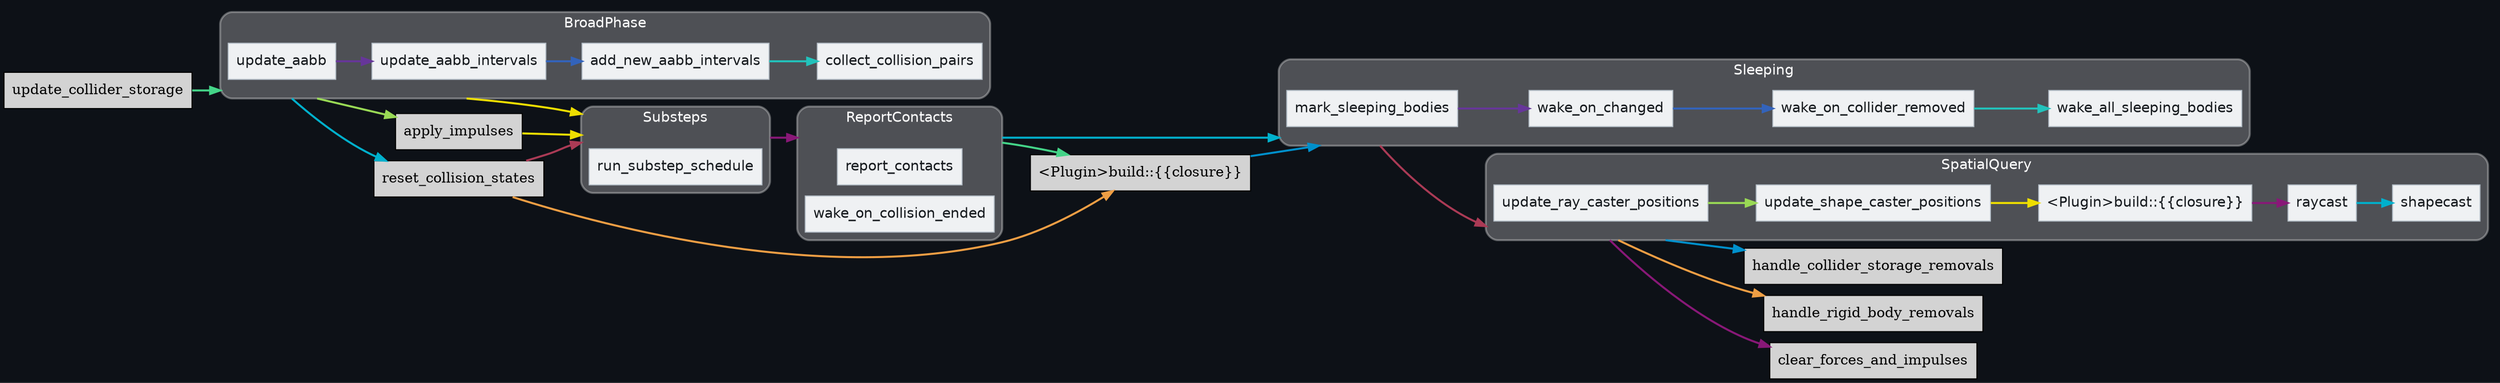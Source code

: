 digraph "" {
	"compound"="true";
	"splines"="spline";
	"rankdir"="LR";
	"bgcolor"="#0d1117";
	"fontname"="Helvetica";
	"nodesep"="0.15";
	edge ["penwidth"="2"];
	node ["shape"="box", "style"="filled"];
	subgraph "clusternode_Set(0)" {
		"style"="rounded,filled";
		"label"="BroadPhase";
		"tooltip"="BroadPhase";
		"fillcolor"="#ffffff44";
		"fontcolor"="#ffffff";
		"color"="#ffffff50";
		"penwidth"="2";
		"set_marker_node_Set(0)" ["style"="invis", "label"="", "height"="0", "shape"="point"]
		"node_System(4)" ["label"="update_aabb", "tooltip"="bevy_xpbd_3d::plugins::collision::broad_phase::update_aabb", "fillcolor"="#eff1f3", "fontname"="Helvetica", "fontcolor"="#15191d", "color"="#b4bec7", "penwidth"="1"]
		"node_System(5)" ["label"="update_aabb_intervals", "tooltip"="bevy_xpbd_3d::plugins::collision::broad_phase::update_aabb_intervals", "fillcolor"="#eff1f3", "fontname"="Helvetica", "fontcolor"="#15191d", "color"="#b4bec7", "penwidth"="1"]
		"node_System(6)" ["label"="add_new_aabb_intervals", "tooltip"="bevy_xpbd_3d::plugins::collision::broad_phase::add_new_aabb_intervals", "fillcolor"="#eff1f3", "fontname"="Helvetica", "fontcolor"="#15191d", "color"="#b4bec7", "penwidth"="1"]
		"node_System(7)" ["label"="collect_collision_pairs", "tooltip"="bevy_xpbd_3d::plugins::collision::broad_phase::collect_collision_pairs", "fillcolor"="#eff1f3", "fontname"="Helvetica", "fontcolor"="#15191d", "color"="#b4bec7", "penwidth"="1"]
	}
	
	subgraph "clusternode_Set(1)" {
		"style"="rounded,filled";
		"label"="Substeps";
		"tooltip"="Substeps";
		"fillcolor"="#ffffff44";
		"fontcolor"="#ffffff";
		"color"="#ffffff50";
		"penwidth"="2";
		"set_marker_node_Set(1)" ["style"="invis", "label"="", "height"="0", "shape"="point"]
		"node_System(0)" ["label"="run_substep_schedule", "tooltip"="bevy_xpbd_3d::plugins::setup::run_substep_schedule", "fillcolor"="#eff1f3", "fontname"="Helvetica", "fontcolor"="#15191d", "color"="#b4bec7", "penwidth"="1"]
	}
	
	subgraph "clusternode_Set(2)" {
		"style"="rounded,filled";
		"label"="ReportContacts";
		"tooltip"="ReportContacts";
		"fillcolor"="#ffffff44";
		"fontcolor"="#ffffff";
		"color"="#ffffff50";
		"penwidth"="2";
		"set_marker_node_Set(2)" ["style"="invis", "label"="", "height"="0", "shape"="point"]
		"node_System(12)" ["label"="report_contacts", "tooltip"="bevy_xpbd_3d::plugins::collision::contact_reporting::report_contacts", "fillcolor"="#eff1f3", "fontname"="Helvetica", "fontcolor"="#15191d", "color"="#b4bec7", "penwidth"="1"]
		"node_System(13)" ["label"="wake_on_collision_ended", "tooltip"="bevy_xpbd_3d::plugins::sleeping::wake_on_collision_ended", "fillcolor"="#eff1f3", "fontname"="Helvetica", "fontcolor"="#15191d", "color"="#b4bec7", "penwidth"="1"]
	}
	
	subgraph "clusternode_Set(3)" {
		"style"="rounded,filled";
		"label"="Sleeping";
		"tooltip"="Sleeping";
		"fillcolor"="#ffffff44";
		"fontcolor"="#ffffff";
		"color"="#ffffff50";
		"penwidth"="2";
		"set_marker_node_Set(3)" ["style"="invis", "label"="", "height"="0", "shape"="point"]
		"node_System(14)" ["label"="mark_sleeping_bodies", "tooltip"="bevy_xpbd_3d::plugins::sleeping::mark_sleeping_bodies", "fillcolor"="#eff1f3", "fontname"="Helvetica", "fontcolor"="#15191d", "color"="#b4bec7", "penwidth"="1"]
		"node_System(15)" ["label"="wake_on_changed", "tooltip"="bevy_xpbd_3d::plugins::sleeping::wake_on_changed", "fillcolor"="#eff1f3", "fontname"="Helvetica", "fontcolor"="#15191d", "color"="#b4bec7", "penwidth"="1"]
		"node_System(16)" ["label"="wake_on_collider_removed", "tooltip"="bevy_xpbd_3d::plugins::sleeping::wake_on_collider_removed", "fillcolor"="#eff1f3", "fontname"="Helvetica", "fontcolor"="#15191d", "color"="#b4bec7", "penwidth"="1"]
		"node_System(17)" ["label"="wake_all_sleeping_bodies", "tooltip"="bevy_xpbd_3d::plugins::sleeping::wake_all_sleeping_bodies", "fillcolor"="#eff1f3", "fontname"="Helvetica", "fontcolor"="#15191d", "color"="#b4bec7", "penwidth"="1"]
	}
	
	subgraph "clusternode_Set(4)" {
		"style"="rounded,filled";
		"label"="SpatialQuery";
		"tooltip"="SpatialQuery";
		"fillcolor"="#ffffff44";
		"fontcolor"="#ffffff";
		"color"="#ffffff50";
		"penwidth"="2";
		"set_marker_node_Set(4)" ["style"="invis", "label"="", "height"="0", "shape"="point"]
		"node_System(18)" ["label"="update_ray_caster_positions", "tooltip"="bevy_xpbd_3d::plugins::spatial_query::update_ray_caster_positions", "fillcolor"="#eff1f3", "fontname"="Helvetica", "fontcolor"="#15191d", "color"="#b4bec7", "penwidth"="1"]
		"node_System(19)" ["label"="update_shape_caster_positions", "tooltip"="bevy_xpbd_3d::plugins::spatial_query::update_shape_caster_positions", "fillcolor"="#eff1f3", "fontname"="Helvetica", "fontcolor"="#15191d", "color"="#b4bec7", "penwidth"="1"]
		"node_System(20)" ["label"="<Plugin>build::{{closure}}", "tooltip"="<bevy_xpbd_3d::plugins::spatial_query::SpatialQueryPlugin as bevy_app::plugin::Plugin>::build::{{closure}}", "fillcolor"="#eff1f3", "fontname"="Helvetica", "fontcolor"="#15191d", "color"="#b4bec7", "penwidth"="1"]
		"node_System(21)" ["label"="raycast", "tooltip"="bevy_xpbd_3d::plugins::spatial_query::raycast", "fillcolor"="#eff1f3", "fontname"="Helvetica", "fontcolor"="#15191d", "color"="#b4bec7", "penwidth"="1"]
		"node_System(22)" ["label"="shapecast", "tooltip"="bevy_xpbd_3d::plugins::spatial_query::shapecast", "fillcolor"="#eff1f3", "fontname"="Helvetica", "fontcolor"="#15191d", "color"="#b4bec7", "penwidth"="1"]
	}
	
	"node_System(1)" ["label"="update_collider_storage", "tooltip"="bevy_xpbd_3d::plugins::prepare::update_collider_storage"]
	"node_System(2)" ["label"="handle_collider_storage_removals", "tooltip"="bevy_xpbd_3d::plugins::prepare::handle_collider_storage_removals"]
	"node_System(3)" ["label"="handle_rigid_body_removals", "tooltip"="bevy_xpbd_3d::plugins::prepare::handle_rigid_body_removals"]
	"node_System(8)" ["label"="apply_impulses", "tooltip"="bevy_xpbd_3d::plugins::integrator::apply_impulses"]
	"node_System(9)" ["label"="clear_forces_and_impulses", "tooltip"="bevy_xpbd_3d::plugins::integrator::clear_forces_and_impulses"]
	"node_System(10)" ["label"="reset_collision_states", "tooltip"="bevy_xpbd_3d::plugins::collision::narrow_phase::reset_collision_states"]
	"node_System(11)" ["label"="<Plugin>build::{{closure}}", "tooltip"="<bevy_xpbd_3d::plugins::collision::narrow_phase::NarrowPhasePlugin as bevy_app::plugin::Plugin>::build::{{closure}}"]
	"set_marker_node_Set(0)" -> "set_marker_node_Set(1)" ["lhead"="clusternode_Set(1)", "ltail"="clusternode_Set(0)", "tooltip"="BroadPhase → Substeps", "color"="#eede00"]
	"set_marker_node_Set(1)" -> "set_marker_node_Set(2)" ["lhead"="clusternode_Set(2)", "ltail"="clusternode_Set(1)", "tooltip"="Substeps → ReportContacts", "color"="#881877"]
	"set_marker_node_Set(2)" -> "set_marker_node_Set(3)" ["lhead"="clusternode_Set(3)", "ltail"="clusternode_Set(2)", "tooltip"="ReportContacts → Sleeping", "color"="#00b0cc"]
	"set_marker_node_Set(3)" -> "set_marker_node_Set(4)" ["lhead"="clusternode_Set(4)", "ltail"="clusternode_Set(3)", "tooltip"="Sleeping → SpatialQuery", "color"="#aa3a55"]
	"node_System(1)" -> "set_marker_node_Set(0)" ["lhead"="clusternode_Set(0)", "ltail"="", "tooltip"="update_collider_storage → BroadPhase", "color"="#44d488"]
	"set_marker_node_Set(4)" -> "node_System(2)" ["lhead"="", "ltail"="clusternode_Set(4)", "tooltip"="SpatialQuery → handle_collider_storage_removals", "color"="#0090cc"]
	"set_marker_node_Set(4)" -> "node_System(3)" ["lhead"="", "ltail"="clusternode_Set(4)", "tooltip"="SpatialQuery → handle_rigid_body_removals", "color"="#ee9e44"]
	"node_System(4)" -> "node_System(5)" ["lhead"="", "ltail"="", "tooltip"="update_aabb → update_aabb_intervals", "color"="#663699"]
	"node_System(5)" -> "node_System(6)" ["lhead"="", "ltail"="", "tooltip"="update_aabb_intervals → add_new_aabb_intervals", "color"="#3363bb"]
	"node_System(6)" -> "node_System(7)" ["lhead"="", "ltail"="", "tooltip"="add_new_aabb_intervals → collect_collision_pairs", "color"="#22c2bb"]
	"set_marker_node_Set(0)" -> "node_System(8)" ["lhead"="", "ltail"="clusternode_Set(0)", "tooltip"="BroadPhase → apply_impulses", "color"="#99d955"]
	"node_System(8)" -> "set_marker_node_Set(1)" ["lhead"="clusternode_Set(1)", "ltail"="", "tooltip"="apply_impulses → Substeps", "color"="#eede00"]
	"set_marker_node_Set(4)" -> "node_System(9)" ["lhead"="", "ltail"="clusternode_Set(4)", "tooltip"="SpatialQuery → clear_forces_and_impulses", "color"="#881877"]
	"set_marker_node_Set(0)" -> "node_System(10)" ["lhead"="", "ltail"="clusternode_Set(0)", "tooltip"="BroadPhase → reset_collision_states", "color"="#00b0cc"]
	"node_System(10)" -> "set_marker_node_Set(1)" ["lhead"="clusternode_Set(1)", "ltail"="", "tooltip"="reset_collision_states → Substeps", "color"="#aa3a55"]
	"set_marker_node_Set(2)" -> "node_System(11)" ["lhead"="", "ltail"="clusternode_Set(2)", "tooltip"="ReportContacts → <Plugin>build::{{closure}}", "color"="#44d488"]
	"node_System(11)" -> "set_marker_node_Set(3)" ["lhead"="clusternode_Set(3)", "ltail"="", "tooltip"="<Plugin>build::{{closure}} → Sleeping", "color"="#0090cc"]
	"node_System(10)" -> "node_System(11)" ["lhead"="", "ltail"="", "tooltip"="reset_collision_states → <Plugin>build::{{closure}}", "color"="#ee9e44"]
	"node_System(14)" -> "node_System(15)" ["lhead"="", "ltail"="", "tooltip"="mark_sleeping_bodies → wake_on_changed", "color"="#663699"]
	"node_System(15)" -> "node_System(16)" ["lhead"="", "ltail"="", "tooltip"="wake_on_changed → wake_on_collider_removed", "color"="#3363bb"]
	"node_System(16)" -> "node_System(17)" ["lhead"="", "ltail"="", "tooltip"="wake_on_collider_removed → wake_all_sleeping_bodies", "color"="#22c2bb"]
	"node_System(18)" -> "node_System(19)" ["lhead"="", "ltail"="", "tooltip"="update_ray_caster_positions → update_shape_caster_positions", "color"="#99d955"]
	"node_System(19)" -> "node_System(20)" ["lhead"="", "ltail"="", "tooltip"="update_shape_caster_positions → <Plugin>build::{{closure}}", "color"="#eede00"]
	"node_System(20)" -> "node_System(21)" ["lhead"="", "ltail"="", "tooltip"="<Plugin>build::{{closure}} → raycast", "color"="#881877"]
	"node_System(21)" -> "node_System(22)" ["lhead"="", "ltail"="", "tooltip"="raycast → shapecast", "color"="#00b0cc"]
}
